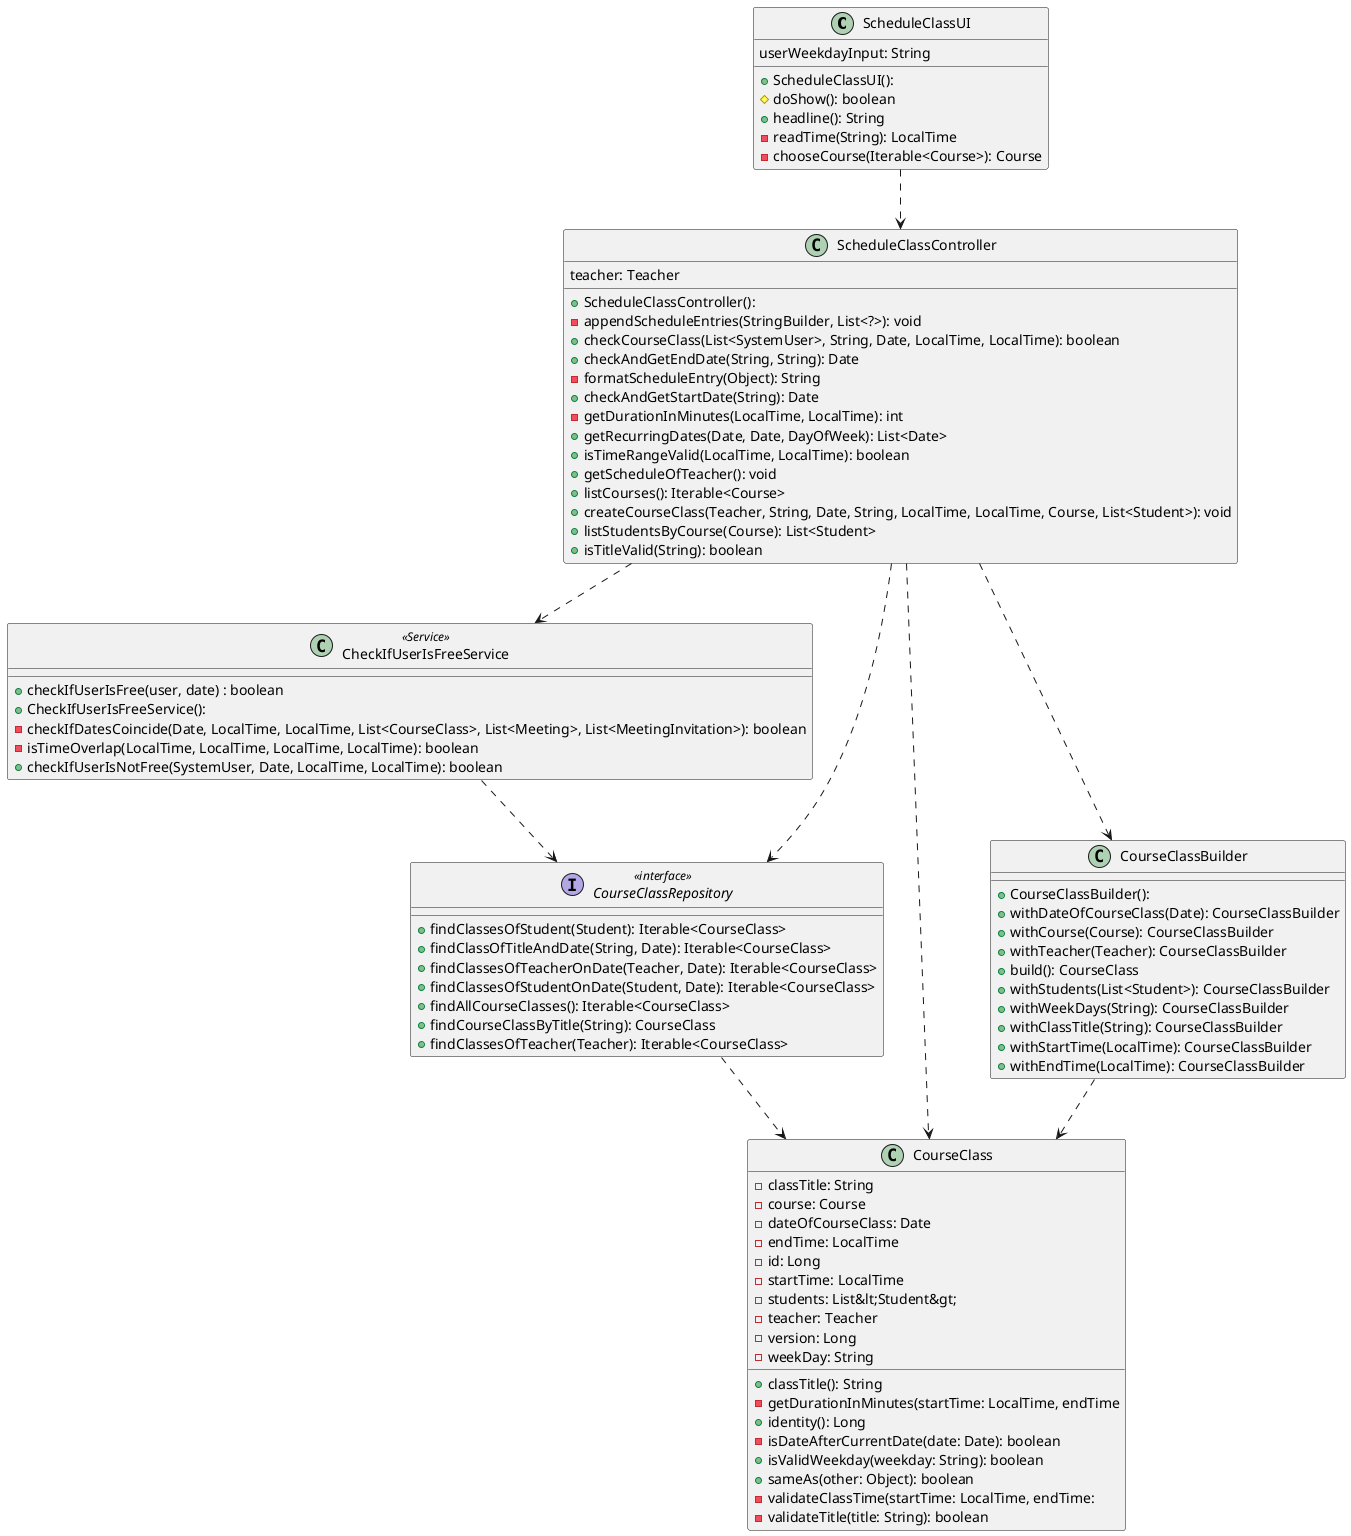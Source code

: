 @startuml

class ScheduleClassUI {
  + ScheduleClassUI():
  # doShow(): boolean
  + headline(): String
  - readTime(String): LocalTime
  - chooseCourse(Iterable<Course>): Course
   userWeekdayInput: String
}

class CheckIfUserIsFreeService <<Service>> {
    + checkIfUserIsFree(user, date) : boolean


}

class CourseClass{
 -   classTitle: String
 -   course: Course
 -   dateOfCourseClass: Date
 -   endTime: LocalTime
 -   id: Long
 -   startTime: LocalTime
 -   students: List&lt;Student&gt;
 -   teacher: Teacher
 -   version: Long
 -   weekDay: String
+ classTitle(): String
- getDurationInMinutes(startTime: LocalTime, endTime
+ identity(): Long
- isDateAfterCurrentDate(date: Date): boolean
+ isValidWeekday(weekday: String): boolean
+ sameAs(other: Object): boolean
- validateClassTime(startTime: LocalTime, endTime:
- validateTitle(title: String): boolean

}

class ScheduleClassController {
  + ScheduleClassController():
  - appendScheduleEntries(StringBuilder, List<?>): void
  + checkCourseClass(List<SystemUser>, String, Date, LocalTime, LocalTime): boolean
  + checkAndGetEndDate(String, String): Date
  - formatScheduleEntry(Object): String
  + checkAndGetStartDate(String): Date
  - getDurationInMinutes(LocalTime, LocalTime): int
  + getRecurringDates(Date, Date, DayOfWeek): List<Date>
  + isTimeRangeValid(LocalTime, LocalTime): boolean
  + getScheduleOfTeacher(): void
  + listCourses(): Iterable<Course>
  + createCourseClass(Teacher, String, Date, String, LocalTime, LocalTime, Course, List<Student>): void
  + listStudentsByCourse(Course): List<Student>
  + isTitleValid(String): boolean
   teacher: Teacher
}


class CourseClassBuilder {
  + CourseClassBuilder():
  + withDateOfCourseClass(Date): CourseClassBuilder
  + withCourse(Course): CourseClassBuilder
  + withTeacher(Teacher): CourseClassBuilder
  + build(): CourseClass
  + withStudents(List<Student>): CourseClassBuilder
  + withWeekDays(String): CourseClassBuilder
  + withClassTitle(String): CourseClassBuilder
  + withStartTime(LocalTime): CourseClassBuilder
  + withEndTime(LocalTime): CourseClassBuilder
}



class CheckIfUserIsFreeService {
  + CheckIfUserIsFreeService():
  - checkIfDatesCoincide(Date, LocalTime, LocalTime, List<CourseClass>, List<Meeting>, List<MeetingInvitation>): boolean
  - isTimeOverlap(LocalTime, LocalTime, LocalTime, LocalTime): boolean
  + checkIfUserIsNotFree(SystemUser, Date, LocalTime, LocalTime): boolean
}




interface CourseClassRepository << interface >> {
  + findClassesOfStudent(Student): Iterable<CourseClass>
  + findClassOfTitleAndDate(String, Date): Iterable<CourseClass>
  + findClassesOfTeacherOnDate(Teacher, Date): Iterable<CourseClass>
  + findClassesOfStudentOnDate(Student, Date): Iterable<CourseClass>
  + findAllCourseClasses(): Iterable<CourseClass>
  + findCourseClassByTitle(String): CourseClass
  + findClassesOfTeacher(Teacher): Iterable<CourseClass>
}






ScheduleClassUI ..> ScheduleClassController
ScheduleClassController ..> CourseClassBuilder
ScheduleClassController ..> CourseClass
ScheduleClassController ..> CourseClassRepository
ScheduleClassController ..> CheckIfUserIsFreeService
CheckIfUserIsFreeService ..> CourseClassRepository
CourseClassRepository ..> CourseClass
CourseClassBuilder ..> CourseClass



@enduml